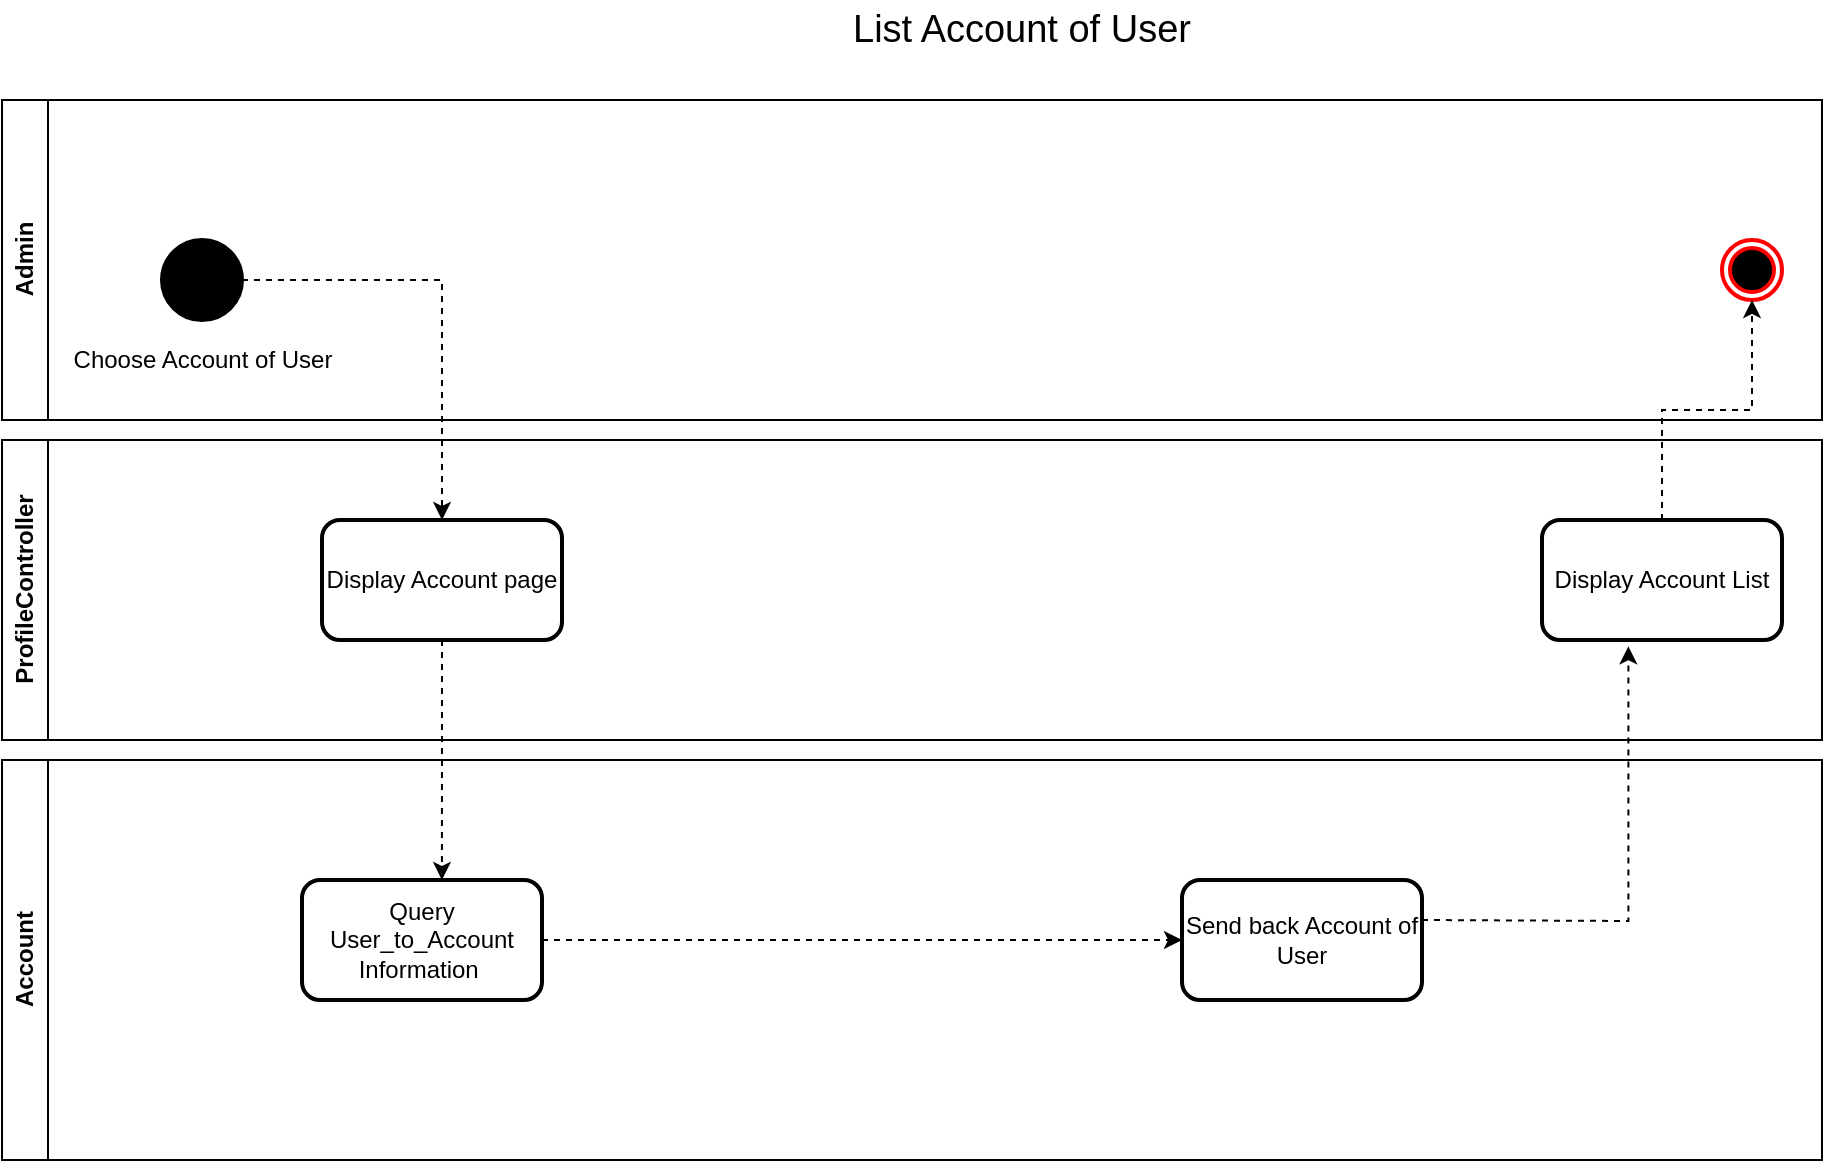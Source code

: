 <mxfile version="20.8.18" type="github">
  <diagram name="Page-1" id="zhvSim_n1I8qWvGZ5J-W">
    <mxGraphModel dx="1144" dy="647" grid="1" gridSize="10" guides="1" tooltips="1" connect="1" arrows="1" fold="1" page="1" pageScale="1" pageWidth="850" pageHeight="1100" math="0" shadow="0">
      <root>
        <mxCell id="0" />
        <mxCell id="1" parent="0" />
        <mxCell id="0QoB3HYAloaKfUySLgmD-1" value="Admin" style="swimlane;horizontal=0;whiteSpace=wrap;html=1;" vertex="1" parent="1">
          <mxGeometry x="40" y="130" width="910" height="160" as="geometry" />
        </mxCell>
        <mxCell id="0QoB3HYAloaKfUySLgmD-2" value="Choose Account of User" style="shape=ellipse;html=1;fillColor=strokeColor;strokeWidth=2;verticalLabelPosition=bottom;verticalAlignment=top;perimeter=ellipsePerimeter;" vertex="1" parent="0QoB3HYAloaKfUySLgmD-1">
          <mxGeometry x="80" y="70" width="40" height="40" as="geometry" />
        </mxCell>
        <mxCell id="0QoB3HYAloaKfUySLgmD-3" value="" style="ellipse;html=1;shape=endState;fillColor=#000000;strokeColor=#ff0000;strokeWidth=2;fontFamily=Helvetica;fontSize=12;fontColor=default;" vertex="1" parent="0QoB3HYAloaKfUySLgmD-1">
          <mxGeometry x="860" y="70" width="30" height="30" as="geometry" />
        </mxCell>
        <mxCell id="0QoB3HYAloaKfUySLgmD-4" value="ProfileController" style="swimlane;horizontal=0;whiteSpace=wrap;html=1;" vertex="1" parent="1">
          <mxGeometry x="40" y="300" width="910" height="150" as="geometry" />
        </mxCell>
        <mxCell id="0QoB3HYAloaKfUySLgmD-5" value="Display Account List" style="rounded=1;whiteSpace=wrap;html=1;strokeWidth=2;fontFamily=Helvetica;fontSize=12;" vertex="1" parent="0QoB3HYAloaKfUySLgmD-4">
          <mxGeometry x="770" y="40" width="120" height="60" as="geometry" />
        </mxCell>
        <mxCell id="0QoB3HYAloaKfUySLgmD-7" value="Display Account page" style="rounded=1;whiteSpace=wrap;html=1;strokeWidth=2;fontFamily=Helvetica;fontSize=12;" vertex="1" parent="0QoB3HYAloaKfUySLgmD-4">
          <mxGeometry x="160" y="40" width="120" height="60" as="geometry" />
        </mxCell>
        <mxCell id="0QoB3HYAloaKfUySLgmD-9" value="Account" style="swimlane;horizontal=0;whiteSpace=wrap;html=1;" vertex="1" parent="1">
          <mxGeometry x="40" y="460" width="910" height="200" as="geometry" />
        </mxCell>
        <mxCell id="0QoB3HYAloaKfUySLgmD-10" style="edgeStyle=orthogonalEdgeStyle;rounded=0;orthogonalLoop=1;jettySize=auto;html=1;entryX=0;entryY=0.5;entryDx=0;entryDy=0;dashed=1;" edge="1" parent="0QoB3HYAloaKfUySLgmD-9" source="0QoB3HYAloaKfUySLgmD-11" target="0QoB3HYAloaKfUySLgmD-12">
          <mxGeometry relative="1" as="geometry">
            <mxPoint x="590" y="65" as="targetPoint" />
            <Array as="points" />
          </mxGeometry>
        </mxCell>
        <mxCell id="0QoB3HYAloaKfUySLgmD-11" value="Query User_to_Account Information&amp;nbsp;" style="rounded=1;whiteSpace=wrap;html=1;strokeWidth=2;fontFamily=Helvetica;fontSize=12;" vertex="1" parent="0QoB3HYAloaKfUySLgmD-9">
          <mxGeometry x="150" y="60" width="120" height="60" as="geometry" />
        </mxCell>
        <mxCell id="0QoB3HYAloaKfUySLgmD-12" value="Send back Account of User" style="rounded=1;whiteSpace=wrap;html=1;strokeWidth=2;fontFamily=Helvetica;fontSize=12;" vertex="1" parent="0QoB3HYAloaKfUySLgmD-9">
          <mxGeometry x="590" y="60" width="120" height="60" as="geometry" />
        </mxCell>
        <mxCell id="0QoB3HYAloaKfUySLgmD-13" style="edgeStyle=orthogonalEdgeStyle;rounded=0;orthogonalLoop=1;jettySize=auto;html=1;entryX=0.5;entryY=1;entryDx=0;entryDy=0;dashed=1;strokeWidth=1;fontFamily=Helvetica;fontSize=12;fontColor=default;" edge="1" parent="1" source="0QoB3HYAloaKfUySLgmD-5" target="0QoB3HYAloaKfUySLgmD-3">
          <mxGeometry relative="1" as="geometry" />
        </mxCell>
        <mxCell id="0QoB3HYAloaKfUySLgmD-14" style="edgeStyle=orthogonalEdgeStyle;rounded=0;orthogonalLoop=1;jettySize=auto;html=1;entryX=0.5;entryY=0;entryDx=0;entryDy=0;dashed=1;strokeWidth=1;fontFamily=Helvetica;fontSize=12;fontColor=default;" edge="1" parent="1" source="0QoB3HYAloaKfUySLgmD-2" target="0QoB3HYAloaKfUySLgmD-7">
          <mxGeometry relative="1" as="geometry" />
        </mxCell>
        <mxCell id="0QoB3HYAloaKfUySLgmD-15" value="List Account of User" style="text;html=1;strokeColor=none;fillColor=none;align=center;verticalAlign=middle;whiteSpace=wrap;rounded=0;fontSize=19;" vertex="1" parent="1">
          <mxGeometry x="460" y="80" width="180" height="30" as="geometry" />
        </mxCell>
        <mxCell id="0QoB3HYAloaKfUySLgmD-17" style="edgeStyle=orthogonalEdgeStyle;rounded=0;orthogonalLoop=1;jettySize=auto;html=1;entryX=0.36;entryY=1.053;entryDx=0;entryDy=0;entryPerimeter=0;dashed=1;" edge="1" parent="1" target="0QoB3HYAloaKfUySLgmD-5">
          <mxGeometry relative="1" as="geometry">
            <mxPoint x="750" y="540" as="sourcePoint" />
          </mxGeometry>
        </mxCell>
        <mxCell id="0QoB3HYAloaKfUySLgmD-18" style="edgeStyle=orthogonalEdgeStyle;rounded=0;orthogonalLoop=1;jettySize=auto;html=1;entryX=0.583;entryY=0;entryDx=0;entryDy=0;entryPerimeter=0;dashed=1;exitX=0.5;exitY=1;exitDx=0;exitDy=0;" edge="1" parent="1" source="0QoB3HYAloaKfUySLgmD-7" target="0QoB3HYAloaKfUySLgmD-11">
          <mxGeometry relative="1" as="geometry">
            <Array as="points">
              <mxPoint x="260" y="420" />
              <mxPoint x="260" y="420" />
            </Array>
          </mxGeometry>
        </mxCell>
      </root>
    </mxGraphModel>
  </diagram>
</mxfile>
